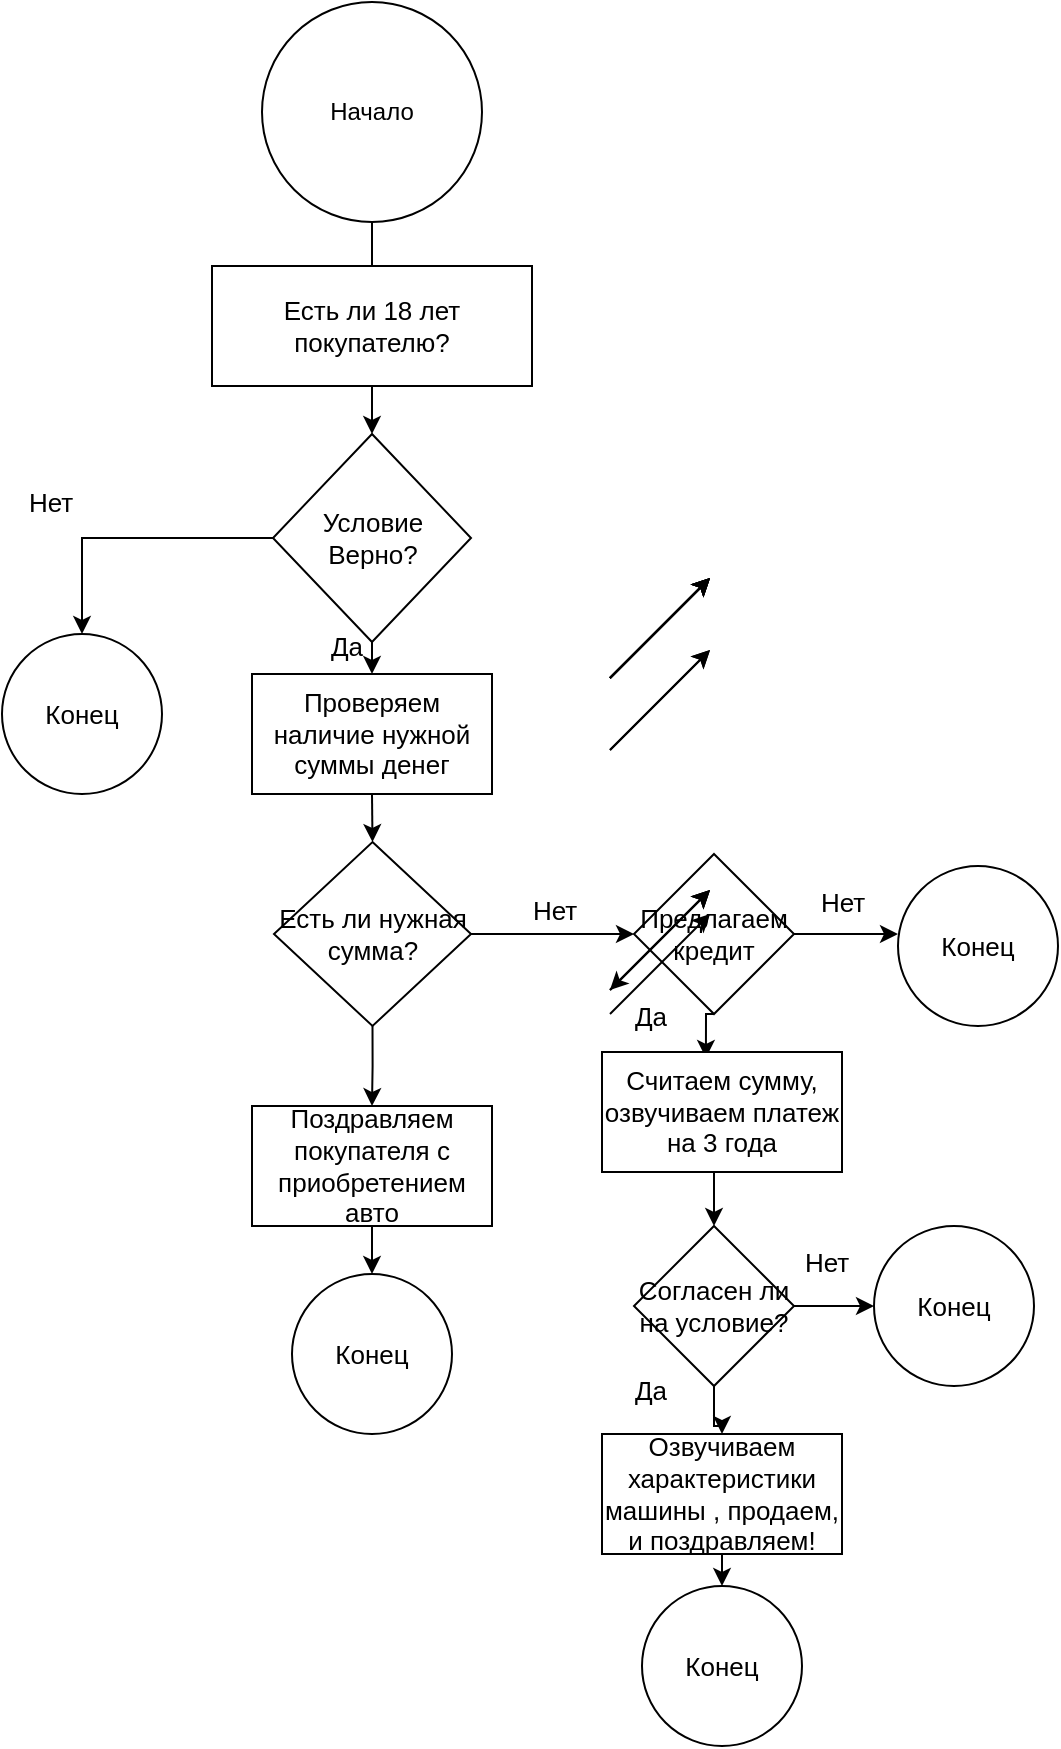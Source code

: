 <mxfile version="20.0.4" type="github"><diagram id="fn5fzFPBRSQKoX09MX4I" name="Page-1"><mxGraphModel dx="1622" dy="764" grid="1" gridSize="12" guides="1" tooltips="1" connect="1" arrows="1" fold="1" page="1" pageScale="1" pageWidth="827" pageHeight="1169" math="0" shadow="0"><root><mxCell id="0"/><mxCell id="1" parent="0"/><mxCell id="tzOhnnT09PSHyByGBEL8-5" value="" style="edgeStyle=orthogonalEdgeStyle;rounded=0;orthogonalLoop=1;jettySize=auto;html=1;fontSize=13;" edge="1" parent="1" source="tzOhnnT09PSHyByGBEL8-1" target="tzOhnnT09PSHyByGBEL8-3"><mxGeometry relative="1" as="geometry"/></mxCell><mxCell id="tzOhnnT09PSHyByGBEL8-1" value="Начало" style="ellipse;whiteSpace=wrap;html=1;aspect=fixed;" vertex="1" parent="1"><mxGeometry x="330" width="110" height="110" as="geometry"/></mxCell><mxCell id="tzOhnnT09PSHyByGBEL8-2" value="Есть ли 18 лет покупателю?" style="rounded=0;whiteSpace=wrap;html=1;fontSize=13;" vertex="1" parent="1"><mxGeometry x="305" y="132" width="160" height="60" as="geometry"/></mxCell><mxCell id="tzOhnnT09PSHyByGBEL8-9" style="edgeStyle=orthogonalEdgeStyle;rounded=0;orthogonalLoop=1;jettySize=auto;html=1;exitX=0.5;exitY=1;exitDx=0;exitDy=0;entryX=0.5;entryY=0;entryDx=0;entryDy=0;fontSize=13;" edge="1" parent="1" source="tzOhnnT09PSHyByGBEL8-3" target="tzOhnnT09PSHyByGBEL8-7"><mxGeometry relative="1" as="geometry"/></mxCell><mxCell id="tzOhnnT09PSHyByGBEL8-29" style="edgeStyle=orthogonalEdgeStyle;rounded=0;orthogonalLoop=1;jettySize=auto;html=1;exitX=0;exitY=0.5;exitDx=0;exitDy=0;entryX=0.5;entryY=0;entryDx=0;entryDy=0;fontSize=13;" edge="1" parent="1" source="tzOhnnT09PSHyByGBEL8-3" target="tzOhnnT09PSHyByGBEL8-28"><mxGeometry relative="1" as="geometry"/></mxCell><mxCell id="tzOhnnT09PSHyByGBEL8-3" value="Условие&lt;br&gt;Верно?" style="rhombus;whiteSpace=wrap;html=1;fontSize=13;" vertex="1" parent="1"><mxGeometry x="335.5" y="216" width="99" height="104" as="geometry"/></mxCell><mxCell id="tzOhnnT09PSHyByGBEL8-22" style="edgeStyle=orthogonalEdgeStyle;rounded=0;orthogonalLoop=1;jettySize=auto;html=1;exitX=0.5;exitY=1;exitDx=0;exitDy=0;entryX=0.5;entryY=0;entryDx=0;entryDy=0;fontSize=13;" edge="1" parent="1" source="tzOhnnT09PSHyByGBEL8-7" target="tzOhnnT09PSHyByGBEL8-20"><mxGeometry relative="1" as="geometry"/></mxCell><mxCell id="tzOhnnT09PSHyByGBEL8-7" value="Проверяем наличие нужной суммы денег" style="rounded=0;whiteSpace=wrap;html=1;fontSize=13;" vertex="1" parent="1"><mxGeometry x="325" y="336" width="120" height="60" as="geometry"/></mxCell><mxCell id="tzOhnnT09PSHyByGBEL8-11" value="Да" style="text;html=1;align=center;verticalAlign=middle;resizable=0;points=[];autosize=1;strokeColor=none;fillColor=none;fontSize=13;" vertex="1" parent="1"><mxGeometry x="348" y="304" width="48" height="36" as="geometry"/></mxCell><mxCell id="tzOhnnT09PSHyByGBEL8-16" value="Нет" style="text;html=1;align=center;verticalAlign=middle;resizable=0;points=[];autosize=1;strokeColor=none;fillColor=none;fontSize=13;" vertex="1" parent="1"><mxGeometry x="200" y="232" width="48" height="36" as="geometry"/></mxCell><mxCell id="tzOhnnT09PSHyByGBEL8-24" style="edgeStyle=orthogonalEdgeStyle;rounded=0;orthogonalLoop=1;jettySize=auto;html=1;exitX=1;exitY=0.5;exitDx=0;exitDy=0;fontSize=13;" edge="1" parent="1" source="tzOhnnT09PSHyByGBEL8-20"><mxGeometry relative="1" as="geometry"><mxPoint x="516" y="466" as="targetPoint"/></mxGeometry></mxCell><mxCell id="tzOhnnT09PSHyByGBEL8-25" style="edgeStyle=orthogonalEdgeStyle;rounded=0;orthogonalLoop=1;jettySize=auto;html=1;exitX=0.5;exitY=1;exitDx=0;exitDy=0;fontSize=13;" edge="1" parent="1" source="tzOhnnT09PSHyByGBEL8-20"><mxGeometry relative="1" as="geometry"><mxPoint x="385" y="512" as="targetPoint"/></mxGeometry></mxCell><mxCell id="tzOhnnT09PSHyByGBEL8-38" style="edgeStyle=orthogonalEdgeStyle;rounded=0;orthogonalLoop=1;jettySize=auto;html=1;exitX=0.5;exitY=1;exitDx=0;exitDy=0;entryX=0.5;entryY=0;entryDx=0;entryDy=0;fontSize=13;" edge="1" parent="1" source="tzOhnnT09PSHyByGBEL8-20" target="tzOhnnT09PSHyByGBEL8-31"><mxGeometry relative="1" as="geometry"/></mxCell><mxCell id="tzOhnnT09PSHyByGBEL8-20" value="Есть ли нужная сумма?" style="rhombus;whiteSpace=wrap;html=1;fontSize=13;" vertex="1" parent="1"><mxGeometry x="336" y="420" width="98.5" height="92" as="geometry"/></mxCell><mxCell id="tzOhnnT09PSHyByGBEL8-28" value="Конец" style="ellipse;whiteSpace=wrap;html=1;aspect=fixed;fontSize=13;" vertex="1" parent="1"><mxGeometry x="200" y="316" width="80" height="80" as="geometry"/></mxCell><mxCell id="tzOhnnT09PSHyByGBEL8-42" style="edgeStyle=orthogonalEdgeStyle;rounded=0;orthogonalLoop=1;jettySize=auto;html=1;exitX=0.5;exitY=1;exitDx=0;exitDy=0;entryX=0.5;entryY=0;entryDx=0;entryDy=0;fontSize=13;" edge="1" parent="1" source="tzOhnnT09PSHyByGBEL8-31" target="tzOhnnT09PSHyByGBEL8-40"><mxGeometry relative="1" as="geometry"/></mxCell><mxCell id="tzOhnnT09PSHyByGBEL8-31" value="Поздравляем покупателя с приобретением авто" style="rounded=0;whiteSpace=wrap;html=1;fontSize=13;" vertex="1" parent="1"><mxGeometry x="325" y="552" width="120" height="60" as="geometry"/></mxCell><mxCell id="tzOhnnT09PSHyByGBEL8-32" value="Нет" style="text;html=1;align=center;verticalAlign=middle;resizable=0;points=[];autosize=1;strokeColor=none;fillColor=none;fontSize=13;" vertex="1" parent="1"><mxGeometry x="452" y="436" width="48" height="36" as="geometry"/></mxCell><mxCell id="tzOhnnT09PSHyByGBEL8-35" value="" style="endArrow=classic;html=1;rounded=0;fontSize=13;" edge="1" parent="1"><mxGeometry width="50" height="50" relative="1" as="geometry"><mxPoint x="504" y="374" as="sourcePoint"/><mxPoint x="554" y="324" as="targetPoint"/></mxGeometry></mxCell><mxCell id="tzOhnnT09PSHyByGBEL8-36" value="" style="endArrow=classic;html=1;rounded=0;fontSize=13;" edge="1" parent="1"><mxGeometry width="50" height="50" relative="1" as="geometry"><mxPoint x="504" y="374" as="sourcePoint"/><mxPoint x="554" y="324" as="targetPoint"/></mxGeometry></mxCell><mxCell id="tzOhnnT09PSHyByGBEL8-40" value="Конец" style="ellipse;whiteSpace=wrap;html=1;aspect=fixed;fontSize=13;" vertex="1" parent="1"><mxGeometry x="345" y="636" width="80" height="80" as="geometry"/></mxCell><mxCell id="tzOhnnT09PSHyByGBEL8-48" style="edgeStyle=orthogonalEdgeStyle;rounded=0;orthogonalLoop=1;jettySize=auto;html=1;exitX=1;exitY=0.5;exitDx=0;exitDy=0;entryX=0;entryY=0.425;entryDx=0;entryDy=0;entryPerimeter=0;fontSize=13;" edge="1" parent="1" source="tzOhnnT09PSHyByGBEL8-44" target="tzOhnnT09PSHyByGBEL8-46"><mxGeometry relative="1" as="geometry"/></mxCell><mxCell id="tzOhnnT09PSHyByGBEL8-52" style="edgeStyle=orthogonalEdgeStyle;rounded=0;orthogonalLoop=1;jettySize=auto;html=1;exitX=0.5;exitY=0;exitDx=0;exitDy=0;entryX=0.5;entryY=0;entryDx=0;entryDy=0;fontSize=13;" edge="1" parent="1" source="tzOhnnT09PSHyByGBEL8-50" target="tzOhnnT09PSHyByGBEL8-50"><mxGeometry relative="1" as="geometry"/></mxCell><mxCell id="tzOhnnT09PSHyByGBEL8-56" style="edgeStyle=orthogonalEdgeStyle;rounded=0;orthogonalLoop=1;jettySize=auto;html=1;exitX=0.5;exitY=1;exitDx=0;exitDy=0;entryX=0.433;entryY=0.05;entryDx=0;entryDy=0;entryPerimeter=0;fontSize=13;" edge="1" parent="1" source="tzOhnnT09PSHyByGBEL8-44" target="tzOhnnT09PSHyByGBEL8-50"><mxGeometry relative="1" as="geometry"/></mxCell><mxCell id="tzOhnnT09PSHyByGBEL8-44" value="Предлагаем кредит" style="rhombus;whiteSpace=wrap;html=1;fontSize=13;" vertex="1" parent="1"><mxGeometry x="516" y="426" width="80" height="80" as="geometry"/></mxCell><mxCell id="tzOhnnT09PSHyByGBEL8-45" value="" style="endArrow=classic;html=1;rounded=0;fontSize=13;" edge="1" parent="1"><mxGeometry width="50" height="50" relative="1" as="geometry"><mxPoint x="504" y="338" as="sourcePoint"/><mxPoint x="554" y="288" as="targetPoint"/></mxGeometry></mxCell><mxCell id="tzOhnnT09PSHyByGBEL8-46" value="Конец" style="ellipse;whiteSpace=wrap;html=1;aspect=fixed;fontSize=13;" vertex="1" parent="1"><mxGeometry x="648" y="432" width="80" height="80" as="geometry"/></mxCell><mxCell id="tzOhnnT09PSHyByGBEL8-47" value="" style="endArrow=classic;html=1;rounded=0;fontSize=13;" edge="1" parent="1"><mxGeometry width="50" height="50" relative="1" as="geometry"><mxPoint x="504" y="338" as="sourcePoint"/><mxPoint x="554" y="288" as="targetPoint"/></mxGeometry></mxCell><mxCell id="tzOhnnT09PSHyByGBEL8-49" value="Нет" style="text;html=1;align=center;verticalAlign=middle;resizable=0;points=[];autosize=1;strokeColor=none;fillColor=none;fontSize=13;" vertex="1" parent="1"><mxGeometry x="596" y="432" width="48" height="36" as="geometry"/></mxCell><mxCell id="tzOhnnT09PSHyByGBEL8-60" style="edgeStyle=orthogonalEdgeStyle;rounded=0;orthogonalLoop=1;jettySize=auto;html=1;exitX=0.5;exitY=1;exitDx=0;exitDy=0;entryX=0.5;entryY=0;entryDx=0;entryDy=0;fontSize=13;" edge="1" parent="1" source="tzOhnnT09PSHyByGBEL8-50" target="tzOhnnT09PSHyByGBEL8-58"><mxGeometry relative="1" as="geometry"/></mxCell><mxCell id="tzOhnnT09PSHyByGBEL8-50" value="Считаем сумму, озвучиваем платеж на 3 года" style="rounded=0;whiteSpace=wrap;html=1;fontSize=13;" vertex="1" parent="1"><mxGeometry x="500" y="525" width="120" height="60" as="geometry"/></mxCell><mxCell id="tzOhnnT09PSHyByGBEL8-51" value="" style="endArrow=classic;html=1;rounded=0;fontSize=13;" edge="1" parent="1"><mxGeometry width="50" height="50" relative="1" as="geometry"><mxPoint x="504" y="338" as="sourcePoint"/><mxPoint x="554" y="288" as="targetPoint"/></mxGeometry></mxCell><mxCell id="tzOhnnT09PSHyByGBEL8-53" value="" style="endArrow=classic;html=1;rounded=0;fontSize=13;" edge="1" parent="1"><mxGeometry width="50" height="50" relative="1" as="geometry"><mxPoint x="504" y="338" as="sourcePoint"/><mxPoint x="554" y="288" as="targetPoint"/></mxGeometry></mxCell><mxCell id="tzOhnnT09PSHyByGBEL8-55" value="" style="endArrow=classic;html=1;rounded=0;fontSize=13;" edge="1" parent="1"><mxGeometry width="50" height="50" relative="1" as="geometry"><mxPoint x="504" y="338" as="sourcePoint"/><mxPoint x="554" y="288" as="targetPoint"/></mxGeometry></mxCell><mxCell id="tzOhnnT09PSHyByGBEL8-57" value="Да" style="text;html=1;align=center;verticalAlign=middle;resizable=0;points=[];autosize=1;strokeColor=none;fillColor=none;fontSize=13;" vertex="1" parent="1"><mxGeometry x="500" y="489" width="48" height="36" as="geometry"/></mxCell><mxCell id="tzOhnnT09PSHyByGBEL8-63" style="edgeStyle=orthogonalEdgeStyle;rounded=0;orthogonalLoop=1;jettySize=auto;html=1;exitX=1;exitY=0.5;exitDx=0;exitDy=0;entryX=0;entryY=0.5;entryDx=0;entryDy=0;fontSize=13;" edge="1" parent="1" source="tzOhnnT09PSHyByGBEL8-58" target="tzOhnnT09PSHyByGBEL8-61"><mxGeometry relative="1" as="geometry"/></mxCell><mxCell id="tzOhnnT09PSHyByGBEL8-69" style="edgeStyle=orthogonalEdgeStyle;rounded=0;orthogonalLoop=1;jettySize=auto;html=1;exitX=0.5;exitY=1;exitDx=0;exitDy=0;fontSize=13;" edge="1" parent="1" source="tzOhnnT09PSHyByGBEL8-58" target="tzOhnnT09PSHyByGBEL8-65"><mxGeometry relative="1" as="geometry"/></mxCell><mxCell id="tzOhnnT09PSHyByGBEL8-58" value="Согласен ли на условие?" style="rhombus;whiteSpace=wrap;html=1;fontSize=13;" vertex="1" parent="1"><mxGeometry x="516" y="612" width="80" height="80" as="geometry"/></mxCell><mxCell id="tzOhnnT09PSHyByGBEL8-61" value="Конец" style="ellipse;whiteSpace=wrap;html=1;aspect=fixed;fontSize=13;" vertex="1" parent="1"><mxGeometry x="636" y="612" width="80" height="80" as="geometry"/></mxCell><mxCell id="tzOhnnT09PSHyByGBEL8-64" value="Нет" style="text;html=1;align=center;verticalAlign=middle;resizable=0;points=[];autosize=1;strokeColor=none;fillColor=none;fontSize=13;" vertex="1" parent="1"><mxGeometry x="588" y="612" width="48" height="36" as="geometry"/></mxCell><mxCell id="tzOhnnT09PSHyByGBEL8-73" style="edgeStyle=orthogonalEdgeStyle;rounded=0;orthogonalLoop=1;jettySize=auto;html=1;exitX=0.5;exitY=1;exitDx=0;exitDy=0;entryX=0.5;entryY=0;entryDx=0;entryDy=0;fontSize=13;" edge="1" parent="1" source="tzOhnnT09PSHyByGBEL8-65" target="tzOhnnT09PSHyByGBEL8-71"><mxGeometry relative="1" as="geometry"/></mxCell><mxCell id="tzOhnnT09PSHyByGBEL8-65" value="Озвучиваем характеристики машины , продаем, и поздравляем!" style="rounded=0;whiteSpace=wrap;html=1;fontSize=13;" vertex="1" parent="1"><mxGeometry x="500" y="716" width="120" height="60" as="geometry"/></mxCell><mxCell id="tzOhnnT09PSHyByGBEL8-66" value="" style="endArrow=classic;html=1;rounded=0;fontSize=13;" edge="1" parent="1"><mxGeometry width="50" height="50" relative="1" as="geometry"><mxPoint x="504" y="494" as="sourcePoint"/><mxPoint x="554" y="444" as="targetPoint"/></mxGeometry></mxCell><mxCell id="tzOhnnT09PSHyByGBEL8-67" value="" style="endArrow=classic;startArrow=classic;html=1;rounded=0;fontSize=13;" edge="1" parent="1"><mxGeometry width="50" height="50" relative="1" as="geometry"><mxPoint x="504" y="494" as="sourcePoint"/><mxPoint x="554" y="444" as="targetPoint"/></mxGeometry></mxCell><mxCell id="tzOhnnT09PSHyByGBEL8-68" value="" style="endArrow=classic;html=1;rounded=0;fontSize=13;" edge="1" parent="1"><mxGeometry width="50" height="50" relative="1" as="geometry"><mxPoint x="504" y="494" as="sourcePoint"/><mxPoint x="554" y="444" as="targetPoint"/></mxGeometry></mxCell><mxCell id="tzOhnnT09PSHyByGBEL8-70" value="Да" style="text;html=1;align=center;verticalAlign=middle;resizable=0;points=[];autosize=1;strokeColor=none;fillColor=none;fontSize=13;" vertex="1" parent="1"><mxGeometry x="500" y="676" width="48" height="36" as="geometry"/></mxCell><mxCell id="tzOhnnT09PSHyByGBEL8-71" value="Конец" style="ellipse;whiteSpace=wrap;html=1;aspect=fixed;fontSize=13;" vertex="1" parent="1"><mxGeometry x="520" y="792" width="80" height="80" as="geometry"/></mxCell><mxCell id="tzOhnnT09PSHyByGBEL8-72" value="" style="endArrow=classic;html=1;rounded=0;fontSize=13;" edge="1" parent="1"><mxGeometry width="50" height="50" relative="1" as="geometry"><mxPoint x="504" y="506" as="sourcePoint"/><mxPoint x="554" y="456" as="targetPoint"/></mxGeometry></mxCell></root></mxGraphModel></diagram></mxfile>